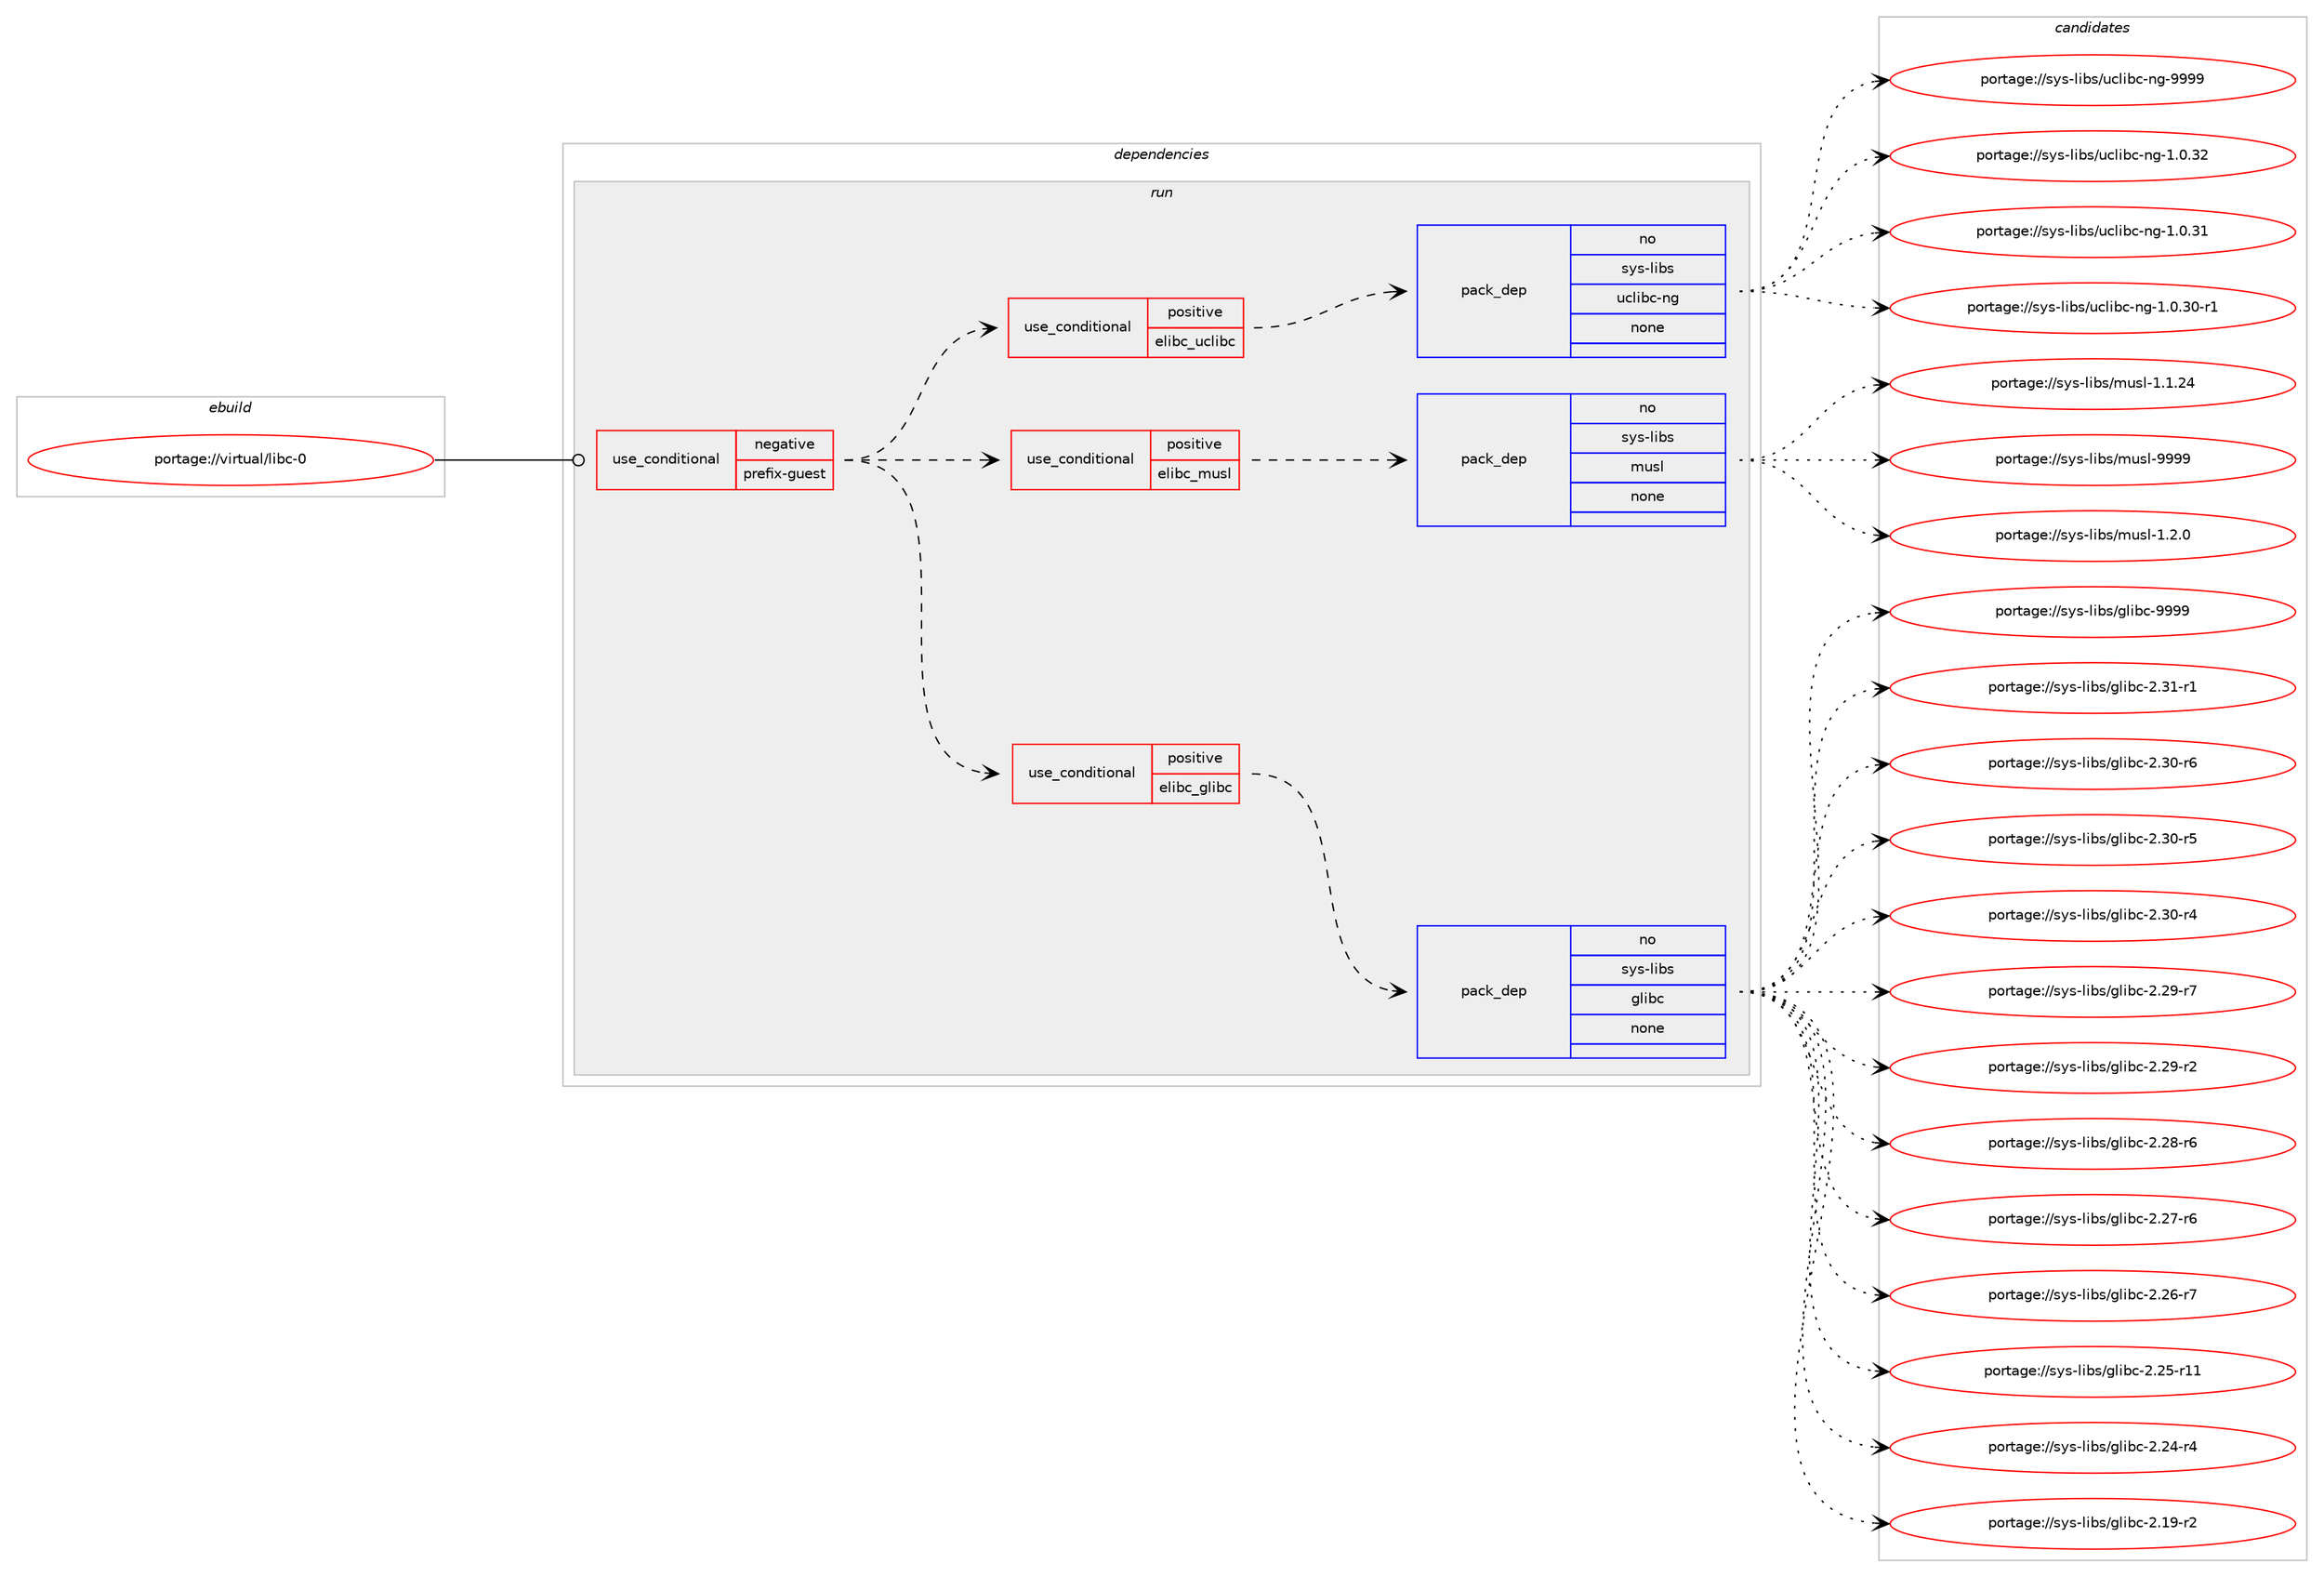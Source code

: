 digraph prolog {

# *************
# Graph options
# *************

newrank=true;
concentrate=true;
compound=true;
graph [rankdir=LR,fontname=Helvetica,fontsize=10,ranksep=1.5];#, ranksep=2.5, nodesep=0.2];
edge  [arrowhead=vee];
node  [fontname=Helvetica,fontsize=10];

# **********
# The ebuild
# **********

subgraph cluster_leftcol {
color=gray;
rank=same;
label=<<i>ebuild</i>>;
id [label="portage://virtual/libc-0", color=red, width=4, href="../virtual/libc-0.svg"];
}

# ****************
# The dependencies
# ****************

subgraph cluster_midcol {
color=gray;
label=<<i>dependencies</i>>;
subgraph cluster_compile {
fillcolor="#eeeeee";
style=filled;
label=<<i>compile</i>>;
}
subgraph cluster_compileandrun {
fillcolor="#eeeeee";
style=filled;
label=<<i>compile and run</i>>;
}
subgraph cluster_run {
fillcolor="#eeeeee";
style=filled;
label=<<i>run</i>>;
subgraph cond1337 {
dependency8917 [label=<<TABLE BORDER="0" CELLBORDER="1" CELLSPACING="0" CELLPADDING="4"><TR><TD ROWSPAN="3" CELLPADDING="10">use_conditional</TD></TR><TR><TD>negative</TD></TR><TR><TD>prefix-guest</TD></TR></TABLE>>, shape=none, color=red];
subgraph cond1338 {
dependency8918 [label=<<TABLE BORDER="0" CELLBORDER="1" CELLSPACING="0" CELLPADDING="4"><TR><TD ROWSPAN="3" CELLPADDING="10">use_conditional</TD></TR><TR><TD>positive</TD></TR><TR><TD>elibc_glibc</TD></TR></TABLE>>, shape=none, color=red];
subgraph pack7354 {
dependency8919 [label=<<TABLE BORDER="0" CELLBORDER="1" CELLSPACING="0" CELLPADDING="4" WIDTH="220"><TR><TD ROWSPAN="6" CELLPADDING="30">pack_dep</TD></TR><TR><TD WIDTH="110">no</TD></TR><TR><TD>sys-libs</TD></TR><TR><TD>glibc</TD></TR><TR><TD>none</TD></TR><TR><TD></TD></TR></TABLE>>, shape=none, color=blue];
}
dependency8918:e -> dependency8919:w [weight=20,style="dashed",arrowhead="vee"];
}
dependency8917:e -> dependency8918:w [weight=20,style="dashed",arrowhead="vee"];
subgraph cond1339 {
dependency8920 [label=<<TABLE BORDER="0" CELLBORDER="1" CELLSPACING="0" CELLPADDING="4"><TR><TD ROWSPAN="3" CELLPADDING="10">use_conditional</TD></TR><TR><TD>positive</TD></TR><TR><TD>elibc_musl</TD></TR></TABLE>>, shape=none, color=red];
subgraph pack7355 {
dependency8921 [label=<<TABLE BORDER="0" CELLBORDER="1" CELLSPACING="0" CELLPADDING="4" WIDTH="220"><TR><TD ROWSPAN="6" CELLPADDING="30">pack_dep</TD></TR><TR><TD WIDTH="110">no</TD></TR><TR><TD>sys-libs</TD></TR><TR><TD>musl</TD></TR><TR><TD>none</TD></TR><TR><TD></TD></TR></TABLE>>, shape=none, color=blue];
}
dependency8920:e -> dependency8921:w [weight=20,style="dashed",arrowhead="vee"];
}
dependency8917:e -> dependency8920:w [weight=20,style="dashed",arrowhead="vee"];
subgraph cond1340 {
dependency8922 [label=<<TABLE BORDER="0" CELLBORDER="1" CELLSPACING="0" CELLPADDING="4"><TR><TD ROWSPAN="3" CELLPADDING="10">use_conditional</TD></TR><TR><TD>positive</TD></TR><TR><TD>elibc_uclibc</TD></TR></TABLE>>, shape=none, color=red];
subgraph pack7356 {
dependency8923 [label=<<TABLE BORDER="0" CELLBORDER="1" CELLSPACING="0" CELLPADDING="4" WIDTH="220"><TR><TD ROWSPAN="6" CELLPADDING="30">pack_dep</TD></TR><TR><TD WIDTH="110">no</TD></TR><TR><TD>sys-libs</TD></TR><TR><TD>uclibc-ng</TD></TR><TR><TD>none</TD></TR><TR><TD></TD></TR></TABLE>>, shape=none, color=blue];
}
dependency8922:e -> dependency8923:w [weight=20,style="dashed",arrowhead="vee"];
}
dependency8917:e -> dependency8922:w [weight=20,style="dashed",arrowhead="vee"];
}
id:e -> dependency8917:w [weight=20,style="solid",arrowhead="odot"];
}
}

# **************
# The candidates
# **************

subgraph cluster_choices {
rank=same;
color=gray;
label=<<i>candidates</i>>;

subgraph choice7354 {
color=black;
nodesep=1;
choice11512111545108105981154710310810598994557575757 [label="portage://sys-libs/glibc-9999", color=red, width=4,href="../sys-libs/glibc-9999.svg"];
choice115121115451081059811547103108105989945504651494511449 [label="portage://sys-libs/glibc-2.31-r1", color=red, width=4,href="../sys-libs/glibc-2.31-r1.svg"];
choice115121115451081059811547103108105989945504651484511454 [label="portage://sys-libs/glibc-2.30-r6", color=red, width=4,href="../sys-libs/glibc-2.30-r6.svg"];
choice115121115451081059811547103108105989945504651484511453 [label="portage://sys-libs/glibc-2.30-r5", color=red, width=4,href="../sys-libs/glibc-2.30-r5.svg"];
choice115121115451081059811547103108105989945504651484511452 [label="portage://sys-libs/glibc-2.30-r4", color=red, width=4,href="../sys-libs/glibc-2.30-r4.svg"];
choice115121115451081059811547103108105989945504650574511455 [label="portage://sys-libs/glibc-2.29-r7", color=red, width=4,href="../sys-libs/glibc-2.29-r7.svg"];
choice115121115451081059811547103108105989945504650574511450 [label="portage://sys-libs/glibc-2.29-r2", color=red, width=4,href="../sys-libs/glibc-2.29-r2.svg"];
choice115121115451081059811547103108105989945504650564511454 [label="portage://sys-libs/glibc-2.28-r6", color=red, width=4,href="../sys-libs/glibc-2.28-r6.svg"];
choice115121115451081059811547103108105989945504650554511454 [label="portage://sys-libs/glibc-2.27-r6", color=red, width=4,href="../sys-libs/glibc-2.27-r6.svg"];
choice115121115451081059811547103108105989945504650544511455 [label="portage://sys-libs/glibc-2.26-r7", color=red, width=4,href="../sys-libs/glibc-2.26-r7.svg"];
choice11512111545108105981154710310810598994550465053451144949 [label="portage://sys-libs/glibc-2.25-r11", color=red, width=4,href="../sys-libs/glibc-2.25-r11.svg"];
choice115121115451081059811547103108105989945504650524511452 [label="portage://sys-libs/glibc-2.24-r4", color=red, width=4,href="../sys-libs/glibc-2.24-r4.svg"];
choice115121115451081059811547103108105989945504649574511450 [label="portage://sys-libs/glibc-2.19-r2", color=red, width=4,href="../sys-libs/glibc-2.19-r2.svg"];
dependency8919:e -> choice11512111545108105981154710310810598994557575757:w [style=dotted,weight="100"];
dependency8919:e -> choice115121115451081059811547103108105989945504651494511449:w [style=dotted,weight="100"];
dependency8919:e -> choice115121115451081059811547103108105989945504651484511454:w [style=dotted,weight="100"];
dependency8919:e -> choice115121115451081059811547103108105989945504651484511453:w [style=dotted,weight="100"];
dependency8919:e -> choice115121115451081059811547103108105989945504651484511452:w [style=dotted,weight="100"];
dependency8919:e -> choice115121115451081059811547103108105989945504650574511455:w [style=dotted,weight="100"];
dependency8919:e -> choice115121115451081059811547103108105989945504650574511450:w [style=dotted,weight="100"];
dependency8919:e -> choice115121115451081059811547103108105989945504650564511454:w [style=dotted,weight="100"];
dependency8919:e -> choice115121115451081059811547103108105989945504650554511454:w [style=dotted,weight="100"];
dependency8919:e -> choice115121115451081059811547103108105989945504650544511455:w [style=dotted,weight="100"];
dependency8919:e -> choice11512111545108105981154710310810598994550465053451144949:w [style=dotted,weight="100"];
dependency8919:e -> choice115121115451081059811547103108105989945504650524511452:w [style=dotted,weight="100"];
dependency8919:e -> choice115121115451081059811547103108105989945504649574511450:w [style=dotted,weight="100"];
}
subgraph choice7355 {
color=black;
nodesep=1;
choice1151211154510810598115471091171151084557575757 [label="portage://sys-libs/musl-9999", color=red, width=4,href="../sys-libs/musl-9999.svg"];
choice115121115451081059811547109117115108454946504648 [label="portage://sys-libs/musl-1.2.0", color=red, width=4,href="../sys-libs/musl-1.2.0.svg"];
choice11512111545108105981154710911711510845494649465052 [label="portage://sys-libs/musl-1.1.24", color=red, width=4,href="../sys-libs/musl-1.1.24.svg"];
dependency8921:e -> choice1151211154510810598115471091171151084557575757:w [style=dotted,weight="100"];
dependency8921:e -> choice115121115451081059811547109117115108454946504648:w [style=dotted,weight="100"];
dependency8921:e -> choice11512111545108105981154710911711510845494649465052:w [style=dotted,weight="100"];
}
subgraph choice7356 {
color=black;
nodesep=1;
choice115121115451081059811547117991081059899451101034557575757 [label="portage://sys-libs/uclibc-ng-9999", color=red, width=4,href="../sys-libs/uclibc-ng-9999.svg"];
choice1151211154510810598115471179910810598994511010345494648465150 [label="portage://sys-libs/uclibc-ng-1.0.32", color=red, width=4,href="../sys-libs/uclibc-ng-1.0.32.svg"];
choice1151211154510810598115471179910810598994511010345494648465149 [label="portage://sys-libs/uclibc-ng-1.0.31", color=red, width=4,href="../sys-libs/uclibc-ng-1.0.31.svg"];
choice11512111545108105981154711799108105989945110103454946484651484511449 [label="portage://sys-libs/uclibc-ng-1.0.30-r1", color=red, width=4,href="../sys-libs/uclibc-ng-1.0.30-r1.svg"];
dependency8923:e -> choice115121115451081059811547117991081059899451101034557575757:w [style=dotted,weight="100"];
dependency8923:e -> choice1151211154510810598115471179910810598994511010345494648465150:w [style=dotted,weight="100"];
dependency8923:e -> choice1151211154510810598115471179910810598994511010345494648465149:w [style=dotted,weight="100"];
dependency8923:e -> choice11512111545108105981154711799108105989945110103454946484651484511449:w [style=dotted,weight="100"];
}
}

}

